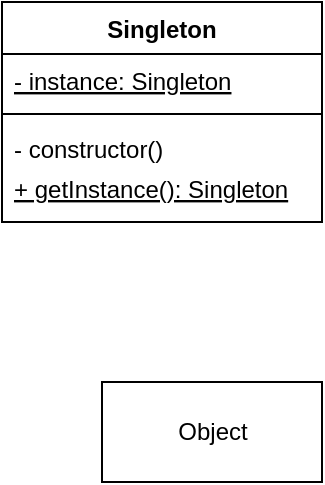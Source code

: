 <mxfile>
    <diagram id="0_36AyiPpL1qv0VAX9Es" name="Singleton">
        <mxGraphModel dx="697" dy="357" grid="1" gridSize="10" guides="1" tooltips="1" connect="1" arrows="1" fold="1" page="1" pageScale="1" pageWidth="827" pageHeight="1169" math="0" shadow="0">
            <root>
                <mxCell id="0"/>
                <mxCell id="1" parent="0"/>
                <mxCell id="11" value="Singleton" style="swimlane;fontStyle=1;align=center;verticalAlign=top;childLayout=stackLayout;horizontal=1;startSize=26;horizontalStack=0;resizeParent=1;resizeParentMax=0;resizeLast=0;collapsible=1;marginBottom=0;" parent="1" vertex="1">
                    <mxGeometry x="90" y="110" width="160" height="110" as="geometry"/>
                </mxCell>
                <mxCell id="12" value="- instance: Singleton" style="text;strokeColor=none;fillColor=none;align=left;verticalAlign=top;spacingLeft=4;spacingRight=4;overflow=hidden;rotatable=0;points=[[0,0.5],[1,0.5]];portConstraint=eastwest;fontStyle=4" parent="11" vertex="1">
                    <mxGeometry y="26" width="160" height="26" as="geometry"/>
                </mxCell>
                <mxCell id="13" value="" style="line;strokeWidth=1;fillColor=none;align=left;verticalAlign=middle;spacingTop=-1;spacingLeft=3;spacingRight=3;rotatable=0;labelPosition=right;points=[];portConstraint=eastwest;" parent="11" vertex="1">
                    <mxGeometry y="52" width="160" height="8" as="geometry"/>
                </mxCell>
                <mxCell id="15" value="- constructor()" style="text;strokeColor=none;fillColor=none;align=left;verticalAlign=top;spacingLeft=4;spacingRight=4;overflow=hidden;rotatable=0;points=[[0,0.5],[1,0.5]];portConstraint=eastwest;fontStyle=0" parent="11" vertex="1">
                    <mxGeometry y="60" width="160" height="20" as="geometry"/>
                </mxCell>
                <mxCell id="14" value="+ getInstance(): Singleton" style="text;strokeColor=none;fillColor=none;align=left;verticalAlign=top;spacingLeft=4;spacingRight=4;overflow=hidden;rotatable=0;points=[[0,0.5],[1,0.5]];portConstraint=eastwest;fontStyle=4;horizontal=1;" parent="11" vertex="1">
                    <mxGeometry y="80" width="160" height="30" as="geometry"/>
                </mxCell>
                <mxCell id="zbK2dsjU6Ic2HSl0Ty1O-15" value="Object" style="html=1;" parent="1" vertex="1">
                    <mxGeometry x="140" y="300" width="110" height="50" as="geometry"/>
                </mxCell>
            </root>
        </mxGraphModel>
    </diagram>
    <diagram id="66cb3W56JvpG_HN4hzBL" name="Prototype">
        <mxGraphModel dx="619" dy="380" grid="0" gridSize="10" guides="1" tooltips="1" connect="1" arrows="1" fold="1" page="1" pageScale="1" pageWidth="827" pageHeight="1169" math="0" shadow="0">
            <root>
                <mxCell id="6yKtJIGFvQrPZvY3EZ4h-0"/>
                <mxCell id="6yKtJIGFvQrPZvY3EZ4h-1" parent="6yKtJIGFvQrPZvY3EZ4h-0"/>
                <mxCell id="0oBmJN-DgtzwoFzoIPtv-0" value="Prototype&#10;" style="swimlane;fontStyle=1;align=center;verticalAlign=top;childLayout=stackLayout;horizontal=1;startSize=26;horizontalStack=0;resizeParent=1;resizeParentMax=0;resizeLast=0;collapsible=1;marginBottom=0;rounded=1;" parent="6yKtJIGFvQrPZvY3EZ4h-1" vertex="1">
                    <mxGeometry x="160" y="40" width="160" height="103" as="geometry"/>
                </mxCell>
                <mxCell id="0oBmJN-DgtzwoFzoIPtv-1" value="+ ..." style="text;strokeColor=none;fillColor=none;align=left;verticalAlign=top;spacingLeft=4;spacingRight=4;overflow=hidden;rotatable=0;points=[[0,0.5],[1,0.5]];portConstraint=eastwest;rounded=1;" parent="0oBmJN-DgtzwoFzoIPtv-0" vertex="1">
                    <mxGeometry y="26" width="160" height="26" as="geometry"/>
                </mxCell>
                <mxCell id="0oBmJN-DgtzwoFzoIPtv-2" value="" style="line;strokeWidth=1;fillColor=none;align=left;verticalAlign=middle;spacingTop=-1;spacingLeft=3;spacingRight=3;rotatable=0;labelPosition=right;points=[];portConstraint=eastwest;rounded=1;" parent="0oBmJN-DgtzwoFzoIPtv-0" vertex="1">
                    <mxGeometry y="52" width="160" height="8" as="geometry"/>
                </mxCell>
                <mxCell id="0oBmJN-DgtzwoFzoIPtv-3" value="+ constructor(...)&#10;+ getClone():Prototype" style="text;strokeColor=none;fillColor=none;align=left;verticalAlign=top;spacingLeft=4;spacingRight=4;overflow=hidden;rotatable=0;points=[[0,0.5],[1,0.5]];portConstraint=eastwest;rounded=1;" parent="0oBmJN-DgtzwoFzoIPtv-0" vertex="1">
                    <mxGeometry y="60" width="160" height="43" as="geometry"/>
                </mxCell>
                <mxCell id="0oBmJN-DgtzwoFzoIPtv-4" value="" style="endArrow=open;endFill=1;endSize=12;html=1;exitX=0.499;exitY=1.061;exitDx=0;exitDy=0;exitPerimeter=0;" parent="6yKtJIGFvQrPZvY3EZ4h-1" source="0oBmJN-DgtzwoFzoIPtv-3" edge="1">
                    <mxGeometry width="160" relative="1" as="geometry">
                        <mxPoint x="240" y="144" as="sourcePoint"/>
                        <mxPoint x="239.5" y="196" as="targetPoint"/>
                    </mxGeometry>
                </mxCell>
                <mxCell id="0oBmJN-DgtzwoFzoIPtv-5" value="prototype1" style="html=1;rounded=1;" parent="6yKtJIGFvQrPZvY3EZ4h-1" vertex="1">
                    <mxGeometry x="185" y="197" width="110" height="50" as="geometry"/>
                </mxCell>
                <mxCell id="0oBmJN-DgtzwoFzoIPtv-9" value="clone" style="html=1;rounded=1;" parent="6yKtJIGFvQrPZvY3EZ4h-1" vertex="1">
                    <mxGeometry x="181" y="299" width="110" height="50" as="geometry"/>
                </mxCell>
                <mxCell id="unWKqBvvgrbuQsEOBLpE-0" value="" style="endArrow=open;endFill=1;endSize=12;html=1;exitX=0.499;exitY=1.061;exitDx=0;exitDy=0;exitPerimeter=0;" edge="1" parent="6yKtJIGFvQrPZvY3EZ4h-1">
                    <mxGeometry width="160" relative="1" as="geometry">
                        <mxPoint x="236.34" y="247.003" as="sourcePoint"/>
                        <mxPoint x="236.0" y="297.38" as="targetPoint"/>
                    </mxGeometry>
                </mxCell>
            </root>
        </mxGraphModel>
    </diagram>
    <diagram id="60HgzlhuvY6vDQpjHbS_" name="Builder">
        <mxGraphModel dx="898" dy="551" grid="1" gridSize="10" guides="1" tooltips="1" connect="1" arrows="1" fold="1" page="1" pageScale="1" pageWidth="827" pageHeight="1169" math="0" shadow="0">
            <root>
                <mxCell id="9k8CHPFHaFTE7FAt72N5-0"/>
                <mxCell id="9k8CHPFHaFTE7FAt72N5-1" parent="9k8CHPFHaFTE7FAt72N5-0"/>
                <mxCell id="ReBu9o5RKsYhsSD_64CJ-0" value="House" style="swimlane;fontStyle=1;align=center;verticalAlign=top;childLayout=stackLayout;horizontal=1;startSize=26;horizontalStack=0;resizeParent=1;resizeParentMax=0;resizeLast=0;collapsible=1;marginBottom=0;" parent="9k8CHPFHaFTE7FAt72N5-1" vertex="1">
                    <mxGeometry x="200" y="160" width="160" height="86" as="geometry"/>
                </mxCell>
                <mxCell id="ReBu9o5RKsYhsSD_64CJ-1" value="+ ..." style="text;strokeColor=none;fillColor=none;align=left;verticalAlign=top;spacingLeft=4;spacingRight=4;overflow=hidden;rotatable=0;points=[[0,0.5],[1,0.5]];portConstraint=eastwest;" parent="ReBu9o5RKsYhsSD_64CJ-0" vertex="1">
                    <mxGeometry y="26" width="160" height="26" as="geometry"/>
                </mxCell>
                <mxCell id="ReBu9o5RKsYhsSD_64CJ-2" value="" style="line;strokeWidth=1;fillColor=none;align=left;verticalAlign=middle;spacingTop=-1;spacingLeft=3;spacingRight=3;rotatable=0;labelPosition=right;points=[];portConstraint=eastwest;" parent="ReBu9o5RKsYhsSD_64CJ-0" vertex="1">
                    <mxGeometry y="52" width="160" height="8" as="geometry"/>
                </mxCell>
                <mxCell id="ReBu9o5RKsYhsSD_64CJ-3" value="+ constructor(...)" style="text;strokeColor=none;fillColor=none;align=left;verticalAlign=top;spacingLeft=4;spacingRight=4;overflow=hidden;rotatable=0;points=[[0,0.5],[1,0.5]];portConstraint=eastwest;" parent="ReBu9o5RKsYhsSD_64CJ-0" vertex="1">
                    <mxGeometry y="60" width="160" height="26" as="geometry"/>
                </mxCell>
                <mxCell id="ReBu9o5RKsYhsSD_64CJ-23" style="edgeStyle=none;html=1;entryX=0.5;entryY=0;entryDx=0;entryDy=0;" parent="9k8CHPFHaFTE7FAt72N5-1" source="ReBu9o5RKsYhsSD_64CJ-4" target="ReBu9o5RKsYhsSD_64CJ-9" edge="1">
                    <mxGeometry relative="1" as="geometry"/>
                </mxCell>
                <mxCell id="ReBu9o5RKsYhsSD_64CJ-24" style="edgeStyle=none;html=1;entryX=0.5;entryY=0;entryDx=0;entryDy=0;" parent="9k8CHPFHaFTE7FAt72N5-1" source="ReBu9o5RKsYhsSD_64CJ-4" target="ReBu9o5RKsYhsSD_64CJ-10" edge="1">
                    <mxGeometry relative="1" as="geometry"/>
                </mxCell>
                <mxCell id="ReBu9o5RKsYhsSD_64CJ-4" value="HouseBuilder" style="swimlane;fontStyle=1;align=center;verticalAlign=top;childLayout=stackLayout;horizontal=1;startSize=26;horizontalStack=0;resizeParent=1;resizeParentMax=0;resizeLast=0;collapsible=1;marginBottom=0;" parent="9k8CHPFHaFTE7FAt72N5-1" vertex="1">
                    <mxGeometry x="200" y="320" width="160" height="150" as="geometry"/>
                </mxCell>
                <mxCell id="ReBu9o5RKsYhsSD_64CJ-5" value="+ house: House" style="text;strokeColor=none;fillColor=none;align=left;verticalAlign=top;spacingLeft=4;spacingRight=4;overflow=hidden;rotatable=0;points=[[0,0.5],[1,0.5]];portConstraint=eastwest;" parent="ReBu9o5RKsYhsSD_64CJ-4" vertex="1">
                    <mxGeometry y="26" width="160" height="26" as="geometry"/>
                </mxCell>
                <mxCell id="ReBu9o5RKsYhsSD_64CJ-6" value="" style="line;strokeWidth=1;fillColor=none;align=left;verticalAlign=middle;spacingTop=-1;spacingLeft=3;spacingRight=3;rotatable=0;labelPosition=right;points=[];portConstraint=eastwest;" parent="ReBu9o5RKsYhsSD_64CJ-4" vertex="1">
                    <mxGeometry y="52" width="160" height="8" as="geometry"/>
                </mxCell>
                <mxCell id="ReBu9o5RKsYhsSD_64CJ-7" value="+ setDoors(number):this&#10;+ setWindows(number):this&#10;+ setRooms(string[]):this&#10;+ setGarage():this&#10;+ build():this.house" style="text;strokeColor=none;fillColor=none;align=left;verticalAlign=top;spacingLeft=4;spacingRight=4;overflow=hidden;rotatable=0;points=[[0,0.5],[1,0.5]];portConstraint=eastwest;" parent="ReBu9o5RKsYhsSD_64CJ-4" vertex="1">
                    <mxGeometry y="60" width="160" height="90" as="geometry"/>
                </mxCell>
                <mxCell id="ReBu9o5RKsYhsSD_64CJ-9" value="house2" style="html=1;" parent="9k8CHPFHaFTE7FAt72N5-1" vertex="1">
                    <mxGeometry x="130" y="520" width="110" height="50" as="geometry"/>
                </mxCell>
                <mxCell id="ReBu9o5RKsYhsSD_64CJ-10" value="house3" style="html=1;" parent="9k8CHPFHaFTE7FAt72N5-1" vertex="1">
                    <mxGeometry x="304" y="520" width="110" height="50" as="geometry"/>
                </mxCell>
                <mxCell id="ReBu9o5RKsYhsSD_64CJ-11" value="house1" style="html=1;" parent="9k8CHPFHaFTE7FAt72N5-1" vertex="1">
                    <mxGeometry x="430" y="174" width="110" height="50" as="geometry"/>
                </mxCell>
                <mxCell id="ReBu9o5RKsYhsSD_64CJ-12" style="edgeStyle=none;html=1;exitX=1;exitY=0.5;exitDx=0;exitDy=0;entryX=0;entryY=0.5;entryDx=0;entryDy=0;" parent="9k8CHPFHaFTE7FAt72N5-1" source="ReBu9o5RKsYhsSD_64CJ-1" target="ReBu9o5RKsYhsSD_64CJ-11" edge="1">
                    <mxGeometry relative="1" as="geometry"/>
                </mxCell>
                <mxCell id="ReBu9o5RKsYhsSD_64CJ-20" value="" style="endArrow=diamondThin;endFill=1;endSize=24;html=1;entryX=0.497;entryY=1.064;entryDx=0;entryDy=0;entryPerimeter=0;exitX=0.5;exitY=0;exitDx=0;exitDy=0;" parent="9k8CHPFHaFTE7FAt72N5-1" source="ReBu9o5RKsYhsSD_64CJ-4" target="ReBu9o5RKsYhsSD_64CJ-3" edge="1">
                    <mxGeometry width="160" relative="1" as="geometry">
                        <mxPoint x="40" y="420" as="sourcePoint"/>
                        <mxPoint x="200" y="420" as="targetPoint"/>
                    </mxGeometry>
                </mxCell>
            </root>
        </mxGraphModel>
    </diagram>
    <diagram id="JlwttirVI8NgvXsS92hw" name="Factory">
        <mxGraphModel dx="697" dy="551" grid="1" gridSize="10" guides="1" tooltips="1" connect="1" arrows="1" fold="1" page="1" pageScale="1" pageWidth="827" pageHeight="1169" math="0" shadow="0">
            <root>
                <mxCell id="dxG8stY99Rh0fZeCO41W-0"/>
                <mxCell id="dxG8stY99Rh0fZeCO41W-1" parent="dxG8stY99Rh0fZeCO41W-0"/>
                <mxCell id="cZgoPWFQi2ox0ArFL1Ln-0" value="«interface»&lt;br&gt;Dishes" style="html=1;" parent="dxG8stY99Rh0fZeCO41W-1" vertex="1">
                    <mxGeometry x="610" y="200" width="110" height="50" as="geometry"/>
                </mxCell>
                <mxCell id="cZgoPWFQi2ox0ArFL1Ln-1" value="food1" style="html=1;" parent="dxG8stY99Rh0fZeCO41W-1" vertex="1">
                    <mxGeometry x="540" y="330" width="110" height="50" as="geometry"/>
                </mxCell>
                <mxCell id="cZgoPWFQi2ox0ArFL1Ln-4" value="food2" style="html=1;" parent="dxG8stY99Rh0fZeCO41W-1" vertex="1">
                    <mxGeometry x="680" y="330" width="110" height="50" as="geometry"/>
                </mxCell>
                <mxCell id="cZgoPWFQi2ox0ArFL1Ln-7" value="" style="endArrow=block;dashed=1;endFill=0;endSize=12;html=1;exitX=0.5;exitY=0;exitDx=0;exitDy=0;entryX=0.25;entryY=1;entryDx=0;entryDy=0;" parent="dxG8stY99Rh0fZeCO41W-1" source="cZgoPWFQi2ox0ArFL1Ln-1" target="cZgoPWFQi2ox0ArFL1Ln-0" edge="1">
                    <mxGeometry width="160" relative="1" as="geometry">
                        <mxPoint x="470" y="290" as="sourcePoint"/>
                        <mxPoint x="630" y="290" as="targetPoint"/>
                    </mxGeometry>
                </mxCell>
                <mxCell id="cZgoPWFQi2ox0ArFL1Ln-9" value="" style="endArrow=block;dashed=1;endFill=0;endSize=12;html=1;exitX=0.5;exitY=0;exitDx=0;exitDy=0;entryX=0.75;entryY=1;entryDx=0;entryDy=0;" parent="dxG8stY99Rh0fZeCO41W-1" source="cZgoPWFQi2ox0ArFL1Ln-4" target="cZgoPWFQi2ox0ArFL1Ln-0" edge="1">
                    <mxGeometry width="160" relative="1" as="geometry">
                        <mxPoint x="770" y="320" as="sourcePoint"/>
                        <mxPoint x="815" y="250" as="targetPoint"/>
                    </mxGeometry>
                </mxCell>
                <mxCell id="cZgoPWFQi2ox0ArFL1Ln-12" value="Chef" style="swimlane;fontStyle=3;align=center;verticalAlign=top;childLayout=stackLayout;horizontal=1;startSize=26;horizontalStack=0;resizeParent=1;resizeParentMax=0;resizeLast=0;collapsible=1;marginBottom=0;" parent="dxG8stY99Rh0fZeCO41W-1" vertex="1">
                    <mxGeometry x="130" y="195" width="160" height="60" as="geometry"/>
                </mxCell>
                <mxCell id="cZgoPWFQi2ox0ArFL1Ln-14" value="" style="line;strokeWidth=1;fillColor=none;align=left;verticalAlign=middle;spacingTop=-1;spacingLeft=3;spacingRight=3;rotatable=0;labelPosition=right;points=[];portConstraint=eastwest;" parent="cZgoPWFQi2ox0ArFL1Ln-12" vertex="1">
                    <mxGeometry y="26" width="160" height="8" as="geometry"/>
                </mxCell>
                <mxCell id="cZgoPWFQi2ox0ArFL1Ln-15" value="+ cookFood(name): Dishes" style="text;strokeColor=none;fillColor=none;align=left;verticalAlign=top;spacingLeft=4;spacingRight=4;overflow=hidden;rotatable=0;points=[[0,0.5],[1,0.5]];portConstraint=eastwest;fontStyle=2" parent="cZgoPWFQi2ox0ArFL1Ln-12" vertex="1">
                    <mxGeometry y="34" width="160" height="26" as="geometry"/>
                </mxCell>
                <mxCell id="cZgoPWFQi2ox0ArFL1Ln-16" value="" style="endArrow=open;endFill=1;endSize=12;html=1;exitX=1;exitY=0.5;exitDx=0;exitDy=0;entryX=0;entryY=0.5;entryDx=0;entryDy=0;" parent="dxG8stY99Rh0fZeCO41W-1" source="cZgoPWFQi2ox0ArFL1Ln-12" target="cZgoPWFQi2ox0ArFL1Ln-0" edge="1">
                    <mxGeometry width="160" relative="1" as="geometry">
                        <mxPoint x="290" y="224.38" as="sourcePoint"/>
                        <mxPoint x="450" y="224.38" as="targetPoint"/>
                    </mxGeometry>
                </mxCell>
                <mxCell id="cZgoPWFQi2ox0ArFL1Ln-17" value="ItalianChef" style="swimlane;fontStyle=1;align=center;verticalAlign=top;childLayout=stackLayout;horizontal=1;startSize=26;horizontalStack=0;resizeParent=1;resizeParentMax=0;resizeLast=0;collapsible=1;marginBottom=0;" parent="dxG8stY99Rh0fZeCO41W-1" vertex="1">
                    <mxGeometry x="10" y="310" width="160" height="60" as="geometry"/>
                </mxCell>
                <mxCell id="cZgoPWFQi2ox0ArFL1Ln-19" value="" style="line;strokeWidth=1;fillColor=none;align=left;verticalAlign=middle;spacingTop=-1;spacingLeft=3;spacingRight=3;rotatable=0;labelPosition=right;points=[];portConstraint=eastwest;" parent="cZgoPWFQi2ox0ArFL1Ln-17" vertex="1">
                    <mxGeometry y="26" width="160" height="8" as="geometry"/>
                </mxCell>
                <mxCell id="cZgoPWFQi2ox0ArFL1Ln-20" value="+ cookFood(name): Dishes" style="text;strokeColor=none;fillColor=none;align=left;verticalAlign=top;spacingLeft=4;spacingRight=4;overflow=hidden;rotatable=0;points=[[0,0.5],[1,0.5]];portConstraint=eastwest;fontStyle=0" parent="cZgoPWFQi2ox0ArFL1Ln-17" vertex="1">
                    <mxGeometry y="34" width="160" height="26" as="geometry"/>
                </mxCell>
                <mxCell id="cZgoPWFQi2ox0ArFL1Ln-21" value="UkrainianChef" style="swimlane;fontStyle=1;align=center;verticalAlign=top;childLayout=stackLayout;horizontal=1;startSize=26;horizontalStack=0;resizeParent=1;resizeParentMax=0;resizeLast=0;collapsible=1;marginBottom=0;" parent="dxG8stY99Rh0fZeCO41W-1" vertex="1">
                    <mxGeometry x="254" y="310" width="160" height="60" as="geometry"/>
                </mxCell>
                <mxCell id="cZgoPWFQi2ox0ArFL1Ln-22" value="" style="line;strokeWidth=1;fillColor=none;align=left;verticalAlign=middle;spacingTop=-1;spacingLeft=3;spacingRight=3;rotatable=0;labelPosition=right;points=[];portConstraint=eastwest;" parent="cZgoPWFQi2ox0ArFL1Ln-21" vertex="1">
                    <mxGeometry y="26" width="160" height="8" as="geometry"/>
                </mxCell>
                <mxCell id="cZgoPWFQi2ox0ArFL1Ln-23" value="+ cookFood(name): Dishes" style="text;strokeColor=none;fillColor=none;align=left;verticalAlign=top;spacingLeft=4;spacingRight=4;overflow=hidden;rotatable=0;points=[[0,0.5],[1,0.5]];portConstraint=eastwest;fontStyle=0" parent="cZgoPWFQi2ox0ArFL1Ln-21" vertex="1">
                    <mxGeometry y="34" width="160" height="26" as="geometry"/>
                </mxCell>
                <mxCell id="cZgoPWFQi2ox0ArFL1Ln-24" value="Extends" style="endArrow=block;endSize=16;endFill=0;html=1;exitX=0.5;exitY=0;exitDx=0;exitDy=0;entryX=0.215;entryY=1.135;entryDx=0;entryDy=0;entryPerimeter=0;" parent="dxG8stY99Rh0fZeCO41W-1" source="cZgoPWFQi2ox0ArFL1Ln-17" target="cZgoPWFQi2ox0ArFL1Ln-15" edge="1">
                    <mxGeometry width="160" relative="1" as="geometry">
                        <mxPoint x="220" y="430" as="sourcePoint"/>
                        <mxPoint x="380" y="430" as="targetPoint"/>
                    </mxGeometry>
                </mxCell>
                <mxCell id="cZgoPWFQi2ox0ArFL1Ln-25" value="Extends" style="endArrow=block;endSize=16;endFill=0;html=1;exitX=0.5;exitY=0;exitDx=0;exitDy=0;entryX=0.691;entryY=1.087;entryDx=0;entryDy=0;entryPerimeter=0;" parent="dxG8stY99Rh0fZeCO41W-1" source="cZgoPWFQi2ox0ArFL1Ln-21" target="cZgoPWFQi2ox0ArFL1Ln-15" edge="1">
                    <mxGeometry width="160" relative="1" as="geometry">
                        <mxPoint x="100" y="320" as="sourcePoint"/>
                        <mxPoint x="174.4" y="268.51" as="targetPoint"/>
                    </mxGeometry>
                </mxCell>
                <mxCell id="cZgoPWFQi2ox0ArFL1Ln-26" value="Restaurant" style="swimlane;fontStyle=1;align=center;verticalAlign=top;childLayout=stackLayout;horizontal=1;startSize=26;horizontalStack=0;resizeParent=1;resizeParentMax=0;resizeLast=0;collapsible=1;marginBottom=0;" parent="dxG8stY99Rh0fZeCO41W-1" vertex="1">
                    <mxGeometry x="130" y="440" width="160" height="86" as="geometry"/>
                </mxCell>
                <mxCell id="cZgoPWFQi2ox0ArFL1Ln-27" value="+ chef: Chef" style="text;strokeColor=none;fillColor=none;align=left;verticalAlign=top;spacingLeft=4;spacingRight=4;overflow=hidden;rotatable=0;points=[[0,0.5],[1,0.5]];portConstraint=eastwest;" parent="cZgoPWFQi2ox0ArFL1Ln-26" vertex="1">
                    <mxGeometry y="26" width="160" height="26" as="geometry"/>
                </mxCell>
                <mxCell id="cZgoPWFQi2ox0ArFL1Ln-28" value="" style="line;strokeWidth=1;fillColor=none;align=left;verticalAlign=middle;spacingTop=-1;spacingLeft=3;spacingRight=3;rotatable=0;labelPosition=right;points=[];portConstraint=eastwest;" parent="cZgoPWFQi2ox0ArFL1Ln-26" vertex="1">
                    <mxGeometry y="52" width="160" height="8" as="geometry"/>
                </mxCell>
                <mxCell id="cZgoPWFQi2ox0ArFL1Ln-29" value="+ cook(name:string):Dishes" style="text;strokeColor=none;fillColor=none;align=left;verticalAlign=top;spacingLeft=4;spacingRight=4;overflow=hidden;rotatable=0;points=[[0,0.5],[1,0.5]];portConstraint=eastwest;" parent="cZgoPWFQi2ox0ArFL1Ln-26" vertex="1">
                    <mxGeometry y="60" width="160" height="26" as="geometry"/>
                </mxCell>
                <mxCell id="cZgoPWFQi2ox0ArFL1Ln-33" value="" style="endArrow=diamondThin;endFill=1;endSize=24;html=1;entryX=0.496;entryY=1.135;entryDx=0;entryDy=0;entryPerimeter=0;exitX=0.5;exitY=0;exitDx=0;exitDy=0;" parent="dxG8stY99Rh0fZeCO41W-1" source="cZgoPWFQi2ox0ArFL1Ln-26" target="cZgoPWFQi2ox0ArFL1Ln-15" edge="1">
                    <mxGeometry width="160" relative="1" as="geometry">
                        <mxPoint x="150" y="410" as="sourcePoint"/>
                        <mxPoint x="310" y="410" as="targetPoint"/>
                    </mxGeometry>
                </mxCell>
            </root>
        </mxGraphModel>
    </diagram>
    <diagram id="Pk7SJ4AkBWlaZ9119YSA" name="AbstractFactory">
        <mxGraphModel dx="820" dy="648" grid="1" gridSize="10" guides="1" tooltips="1" connect="1" arrows="1" fold="1" page="1" pageScale="1" pageWidth="827" pageHeight="1169" math="0" shadow="0">
            <root>
                <mxCell id="fywjdWnwjCHSPHrpowsa-0"/>
                <mxCell id="fywjdWnwjCHSPHrpowsa-1" parent="fywjdWnwjCHSPHrpowsa-0"/>
                <mxCell id="VXfODB17lDVPRljtx-K2-0" value="Child" style="swimlane;fontStyle=3;align=center;verticalAlign=top;childLayout=stackLayout;horizontal=1;startSize=26;horizontalStack=0;resizeParent=1;resizeParentMax=0;resizeLast=0;collapsible=1;marginBottom=0;rounded=1;" vertex="1" parent="fywjdWnwjCHSPHrpowsa-1">
                    <mxGeometry x="40" y="680" width="160" height="98" as="geometry"/>
                </mxCell>
                <mxCell id="VXfODB17lDVPRljtx-K2-1" value="+ name&#10;+ age" style="text;align=left;verticalAlign=top;spacingLeft=4;spacingRight=4;overflow=hidden;rotatable=0;points=[[0,0.5],[1,0.5]];portConstraint=eastwest;rounded=1;" vertex="1" parent="VXfODB17lDVPRljtx-K2-0">
                    <mxGeometry y="26" width="160" height="64" as="geometry"/>
                </mxCell>
                <mxCell id="VXfODB17lDVPRljtx-K2-2" value="" style="line;strokeWidth=1;align=left;verticalAlign=middle;spacingTop=-1;spacingLeft=3;spacingRight=3;rotatable=0;labelPosition=right;points=[];portConstraint=eastwest;rounded=1;" vertex="1" parent="VXfODB17lDVPRljtx-K2-0">
                    <mxGeometry y="90" width="160" height="8" as="geometry"/>
                </mxCell>
                <mxCell id="VXfODB17lDVPRljtx-K2-3" value="Teacher" style="swimlane;fontStyle=3;align=center;verticalAlign=top;childLayout=stackLayout;horizontal=1;startSize=26;horizontalStack=0;resizeParent=1;resizeParentMax=0;resizeLast=0;collapsible=1;marginBottom=0;rounded=1;" vertex="1" parent="fywjdWnwjCHSPHrpowsa-1">
                    <mxGeometry x="260" y="680" width="160" height="98" as="geometry"/>
                </mxCell>
                <mxCell id="VXfODB17lDVPRljtx-K2-4" value="- id&#10;+ name&#10;+ experience" style="text;align=left;verticalAlign=top;spacingLeft=4;spacingRight=4;overflow=hidden;rotatable=0;points=[[0,0.5],[1,0.5]];portConstraint=eastwest;rounded=1;" vertex="1" parent="VXfODB17lDVPRljtx-K2-3">
                    <mxGeometry y="26" width="160" height="64" as="geometry"/>
                </mxCell>
                <mxCell id="VXfODB17lDVPRljtx-K2-5" value="" style="line;strokeWidth=1;align=left;verticalAlign=middle;spacingTop=-1;spacingLeft=3;spacingRight=3;rotatable=0;labelPosition=right;points=[];portConstraint=eastwest;rounded=1;" vertex="1" parent="VXfODB17lDVPRljtx-K2-3">
                    <mxGeometry y="90" width="160" height="8" as="geometry"/>
                </mxCell>
                <mxCell id="VXfODB17lDVPRljtx-K2-6" value="School" style="swimlane;fontStyle=3;align=center;verticalAlign=top;childLayout=stackLayout;horizontal=1;startSize=26;horizontalStack=0;resizeParent=1;resizeParentMax=0;resizeLast=0;collapsible=1;marginBottom=0;rounded=1;" vertex="1" parent="fywjdWnwjCHSPHrpowsa-1">
                    <mxGeometry x="480" y="680" width="160" height="90" as="geometry"/>
                </mxCell>
                <mxCell id="VXfODB17lDVPRljtx-K2-7" value="" style="line;strokeWidth=1;align=left;verticalAlign=middle;spacingTop=-1;spacingLeft=3;spacingRight=3;rotatable=0;labelPosition=right;points=[];portConstraint=eastwest;rounded=1;" vertex="1" parent="VXfODB17lDVPRljtx-K2-6">
                    <mxGeometry y="26" width="160" height="8" as="geometry"/>
                </mxCell>
                <mxCell id="VXfODB17lDVPRljtx-K2-8" value="+ createTeacher():Teacher&#10;+ createChild():Child" style="text;align=left;verticalAlign=top;spacingLeft=4;spacingRight=4;overflow=hidden;rotatable=0;points=[[0,0.5],[1,0.5]];portConstraint=eastwest;fontStyle=2;rounded=1;" vertex="1" parent="VXfODB17lDVPRljtx-K2-6">
                    <mxGeometry y="34" width="160" height="56" as="geometry"/>
                </mxCell>
                <mxCell id="VXfODB17lDVPRljtx-K2-9" value="Child1" style="swimlane;fontStyle=1;align=center;verticalAlign=top;childLayout=stackLayout;horizontal=1;startSize=26;horizontalStack=0;resizeParent=1;resizeParentMax=0;resizeLast=0;collapsible=1;marginBottom=0;rounded=1;" vertex="1" parent="fywjdWnwjCHSPHrpowsa-1">
                    <mxGeometry x="40" y="550" width="160" height="78" as="geometry"/>
                </mxCell>
                <mxCell id="VXfODB17lDVPRljtx-K2-10" value="+ name&#10;+ age" style="text;align=left;verticalAlign=top;spacingLeft=4;spacingRight=4;overflow=hidden;rotatable=0;points=[[0,0.5],[1,0.5]];portConstraint=eastwest;rounded=1;" vertex="1" parent="VXfODB17lDVPRljtx-K2-9">
                    <mxGeometry y="26" width="160" height="44" as="geometry"/>
                </mxCell>
                <mxCell id="VXfODB17lDVPRljtx-K2-11" value="" style="line;strokeWidth=1;align=left;verticalAlign=middle;spacingTop=-1;spacingLeft=3;spacingRight=3;rotatable=0;labelPosition=right;points=[];portConstraint=eastwest;rounded=1;" vertex="1" parent="VXfODB17lDVPRljtx-K2-9">
                    <mxGeometry y="70" width="160" height="8" as="geometry"/>
                </mxCell>
                <mxCell id="VXfODB17lDVPRljtx-K2-12" value="School1" style="swimlane;fontStyle=1;align=center;verticalAlign=top;childLayout=stackLayout;horizontal=1;startSize=26;horizontalStack=0;resizeParent=1;resizeParentMax=0;resizeLast=0;collapsible=1;marginBottom=0;rounded=1;" vertex="1" parent="fywjdWnwjCHSPHrpowsa-1">
                    <mxGeometry x="480" y="550" width="160" height="78" as="geometry"/>
                </mxCell>
                <mxCell id="VXfODB17lDVPRljtx-K2-13" value="+ createTeacher():Teacher&#10;+ createChild():Child" style="text;align=left;verticalAlign=top;spacingLeft=4;spacingRight=4;overflow=hidden;rotatable=0;points=[[0,0.5],[1,0.5]];portConstraint=eastwest;rounded=1;" vertex="1" parent="VXfODB17lDVPRljtx-K2-12">
                    <mxGeometry y="26" width="160" height="44" as="geometry"/>
                </mxCell>
                <mxCell id="VXfODB17lDVPRljtx-K2-14" value="" style="line;strokeWidth=1;align=left;verticalAlign=middle;spacingTop=-1;spacingLeft=3;spacingRight=3;rotatable=0;labelPosition=right;points=[];portConstraint=eastwest;rounded=1;" vertex="1" parent="VXfODB17lDVPRljtx-K2-12">
                    <mxGeometry y="70" width="160" height="8" as="geometry"/>
                </mxCell>
                <mxCell id="VXfODB17lDVPRljtx-K2-15" value="Teacher1" style="swimlane;fontStyle=1;align=center;verticalAlign=top;childLayout=stackLayout;horizontal=1;startSize=26;horizontalStack=0;resizeParent=1;resizeParentMax=0;resizeLast=0;collapsible=1;marginBottom=0;rounded=1;" vertex="1" parent="fywjdWnwjCHSPHrpowsa-1">
                    <mxGeometry x="260" y="550" width="160" height="78" as="geometry"/>
                </mxCell>
                <mxCell id="VXfODB17lDVPRljtx-K2-16" value="+ name&#10;+ experience" style="text;align=left;verticalAlign=top;spacingLeft=4;spacingRight=4;overflow=hidden;rotatable=0;points=[[0,0.5],[1,0.5]];portConstraint=eastwest;rounded=1;" vertex="1" parent="VXfODB17lDVPRljtx-K2-15">
                    <mxGeometry y="26" width="160" height="44" as="geometry"/>
                </mxCell>
                <mxCell id="VXfODB17lDVPRljtx-K2-17" value="" style="line;strokeWidth=1;align=left;verticalAlign=middle;spacingTop=-1;spacingLeft=3;spacingRight=3;rotatable=0;labelPosition=right;points=[];portConstraint=eastwest;rounded=1;" vertex="1" parent="VXfODB17lDVPRljtx-K2-15">
                    <mxGeometry y="70" width="160" height="8" as="geometry"/>
                </mxCell>
                <mxCell id="VXfODB17lDVPRljtx-K2-18" value="School2" style="swimlane;fontStyle=1;align=center;verticalAlign=top;childLayout=stackLayout;horizontal=1;startSize=26;horizontalStack=0;resizeParent=1;resizeParentMax=0;resizeLast=0;collapsible=1;marginBottom=0;rounded=1;" vertex="1" parent="fywjdWnwjCHSPHrpowsa-1">
                    <mxGeometry x="480" y="820" width="160" height="78" as="geometry"/>
                </mxCell>
                <mxCell id="VXfODB17lDVPRljtx-K2-19" value="+ createTeacher():Teacher&#10;+ createChild():Child" style="text;align=left;verticalAlign=top;spacingLeft=4;spacingRight=4;overflow=hidden;rotatable=0;points=[[0,0.5],[1,0.5]];portConstraint=eastwest;fontStyle=0;rounded=1;" vertex="1" parent="VXfODB17lDVPRljtx-K2-18">
                    <mxGeometry y="26" width="160" height="44" as="geometry"/>
                </mxCell>
                <mxCell id="VXfODB17lDVPRljtx-K2-20" value="" style="line;strokeWidth=1;align=left;verticalAlign=middle;spacingTop=-1;spacingLeft=3;spacingRight=3;rotatable=0;labelPosition=right;points=[];portConstraint=eastwest;rounded=1;" vertex="1" parent="VXfODB17lDVPRljtx-K2-18">
                    <mxGeometry y="70" width="160" height="8" as="geometry"/>
                </mxCell>
                <mxCell id="VXfODB17lDVPRljtx-K2-21" value="Teacher2" style="swimlane;fontStyle=1;align=center;verticalAlign=top;childLayout=stackLayout;horizontal=1;startSize=26;horizontalStack=0;resizeParent=1;resizeParentMax=0;resizeLast=0;collapsible=1;marginBottom=0;rounded=1;" vertex="1" parent="fywjdWnwjCHSPHrpowsa-1">
                    <mxGeometry x="260" y="820" width="160" height="78" as="geometry"/>
                </mxCell>
                <mxCell id="VXfODB17lDVPRljtx-K2-22" value="+ name&#10;+ experience" style="text;align=left;verticalAlign=top;spacingLeft=4;spacingRight=4;overflow=hidden;rotatable=0;points=[[0,0.5],[1,0.5]];portConstraint=eastwest;rounded=1;" vertex="1" parent="VXfODB17lDVPRljtx-K2-21">
                    <mxGeometry y="26" width="160" height="44" as="geometry"/>
                </mxCell>
                <mxCell id="VXfODB17lDVPRljtx-K2-23" value="" style="line;strokeWidth=1;align=left;verticalAlign=middle;spacingTop=-1;spacingLeft=3;spacingRight=3;rotatable=0;labelPosition=right;points=[];portConstraint=eastwest;rounded=1;" vertex="1" parent="VXfODB17lDVPRljtx-K2-21">
                    <mxGeometry y="70" width="160" height="8" as="geometry"/>
                </mxCell>
                <mxCell id="VXfODB17lDVPRljtx-K2-24" value="Child2" style="swimlane;fontStyle=1;align=center;verticalAlign=top;childLayout=stackLayout;horizontal=1;startSize=26;horizontalStack=0;resizeParent=1;resizeParentMax=0;resizeLast=0;collapsible=1;marginBottom=0;rounded=1;" vertex="1" parent="fywjdWnwjCHSPHrpowsa-1">
                    <mxGeometry x="40" y="820" width="160" height="78" as="geometry"/>
                </mxCell>
                <mxCell id="VXfODB17lDVPRljtx-K2-25" value="+ name&#10;+ age" style="text;align=left;verticalAlign=top;spacingLeft=4;spacingRight=4;overflow=hidden;rotatable=0;points=[[0,0.5],[1,0.5]];portConstraint=eastwest;rounded=1;" vertex="1" parent="VXfODB17lDVPRljtx-K2-24">
                    <mxGeometry y="26" width="160" height="44" as="geometry"/>
                </mxCell>
                <mxCell id="VXfODB17lDVPRljtx-K2-26" value="" style="line;strokeWidth=1;align=left;verticalAlign=middle;spacingTop=-1;spacingLeft=3;spacingRight=3;rotatable=0;labelPosition=right;points=[];portConstraint=eastwest;rounded=1;" vertex="1" parent="VXfODB17lDVPRljtx-K2-24">
                    <mxGeometry y="70" width="160" height="8" as="geometry"/>
                </mxCell>
                <mxCell id="VXfODB17lDVPRljtx-K2-27" value="Extends" style="endArrow=block;endSize=16;endFill=0;html=1;rounded=1;entryX=0.5;entryY=0;entryDx=0;entryDy=0;exitX=0.5;exitY=1;exitDx=0;exitDy=0;" edge="1" parent="fywjdWnwjCHSPHrpowsa-1" source="VXfODB17lDVPRljtx-K2-9" target="VXfODB17lDVPRljtx-K2-0">
                    <mxGeometry width="160" relative="1" as="geometry">
                        <mxPoint x="100" y="628" as="sourcePoint"/>
                        <mxPoint x="100" y="670" as="targetPoint"/>
                    </mxGeometry>
                </mxCell>
                <mxCell id="VXfODB17lDVPRljtx-K2-28" value="Extends" style="endArrow=block;endSize=16;endFill=0;html=1;rounded=1;exitX=0.5;exitY=1;exitDx=0;exitDy=0;" edge="1" parent="fywjdWnwjCHSPHrpowsa-1">
                    <mxGeometry width="160" relative="1" as="geometry">
                        <mxPoint x="119.5" y="818" as="sourcePoint"/>
                        <mxPoint x="119.5" y="778" as="targetPoint"/>
                    </mxGeometry>
                </mxCell>
                <mxCell id="VXfODB17lDVPRljtx-K2-29" value="Extends" style="endArrow=block;endSize=16;endFill=0;html=1;rounded=1;entryX=0.5;entryY=0;entryDx=0;entryDy=0;exitX=0.5;exitY=1;exitDx=0;exitDy=0;" edge="1" parent="fywjdWnwjCHSPHrpowsa-1">
                    <mxGeometry width="160" relative="1" as="geometry">
                        <mxPoint x="559.5" y="628" as="sourcePoint"/>
                        <mxPoint x="559.5" y="680" as="targetPoint"/>
                    </mxGeometry>
                </mxCell>
                <mxCell id="VXfODB17lDVPRljtx-K2-30" value="Extends" style="endArrow=block;endSize=16;endFill=0;html=1;rounded=1;entryX=0.5;entryY=0;entryDx=0;entryDy=0;exitX=0.5;exitY=1;exitDx=0;exitDy=0;" edge="1" parent="fywjdWnwjCHSPHrpowsa-1">
                    <mxGeometry width="160" relative="1" as="geometry">
                        <mxPoint x="339.5" y="628" as="sourcePoint"/>
                        <mxPoint x="339.5" y="680" as="targetPoint"/>
                    </mxGeometry>
                </mxCell>
                <mxCell id="VXfODB17lDVPRljtx-K2-31" value="Extends" style="endArrow=block;endSize=16;endFill=0;html=1;rounded=1;exitX=0.5;exitY=0;exitDx=0;exitDy=0;" edge="1" parent="fywjdWnwjCHSPHrpowsa-1" source="VXfODB17lDVPRljtx-K2-18">
                    <mxGeometry width="160" relative="1" as="geometry">
                        <mxPoint x="559.5" y="810" as="sourcePoint"/>
                        <mxPoint x="559.5" y="770" as="targetPoint"/>
                    </mxGeometry>
                </mxCell>
                <mxCell id="VXfODB17lDVPRljtx-K2-32" value="Extends" style="endArrow=block;endSize=16;endFill=0;html=1;rounded=1;exitX=0.5;exitY=1;exitDx=0;exitDy=0;" edge="1" parent="fywjdWnwjCHSPHrpowsa-1">
                    <mxGeometry width="160" relative="1" as="geometry">
                        <mxPoint x="339.5" y="820" as="sourcePoint"/>
                        <mxPoint x="339.5" y="780" as="targetPoint"/>
                    </mxGeometry>
                </mxCell>
                <mxCell id="VXfODB17lDVPRljtx-K2-33" value="CitySchool&#10;" style="swimlane;fontStyle=1;align=center;verticalAlign=top;childLayout=stackLayout;horizontal=1;startSize=26;horizontalStack=0;resizeParent=1;resizeParentMax=0;resizeLast=0;collapsible=1;marginBottom=0;rounded=1;" vertex="1" parent="fywjdWnwjCHSPHrpowsa-1">
                    <mxGeometry x="800" y="641" width="160" height="158" as="geometry"/>
                </mxCell>
                <mxCell id="VXfODB17lDVPRljtx-K2-34" value="+ school:  School&#10;+ teachers: absTeacher[]&#10;+ children: absChildren[]" style="text;align=left;verticalAlign=top;spacingLeft=4;spacingRight=4;overflow=hidden;rotatable=0;points=[[0,0.5],[1,0.5]];portConstraint=eastwest;fontStyle=0;rounded=1;" vertex="1" parent="VXfODB17lDVPRljtx-K2-33">
                    <mxGeometry y="26" width="160" height="54" as="geometry"/>
                </mxCell>
                <mxCell id="VXfODB17lDVPRljtx-K2-35" value="" style="line;strokeWidth=1;align=left;verticalAlign=middle;spacingTop=-1;spacingLeft=3;spacingRight=3;rotatable=0;labelPosition=right;points=[];portConstraint=eastwest;rounded=1;" vertex="1" parent="VXfODB17lDVPRljtx-K2-33">
                    <mxGeometry y="80" width="160" height="8" as="geometry"/>
                </mxCell>
                <mxCell id="VXfODB17lDVPRljtx-K2-36" value="+ createSchool():void&#10;+ createTeacher(): void&#10;+ createChild: void" style="text;align=left;verticalAlign=top;spacingLeft=4;spacingRight=4;overflow=hidden;rotatable=0;points=[[0,0.5],[1,0.5]];portConstraint=eastwest;rounded=1;" vertex="1" parent="VXfODB17lDVPRljtx-K2-33">
                    <mxGeometry y="88" width="160" height="70" as="geometry"/>
                </mxCell>
                <mxCell id="VXfODB17lDVPRljtx-K2-37" value="Композиция" style="endArrow=diamondThin;endFill=1;endSize=24;html=1;rounded=1;exitX=0.34;exitY=0.504;exitDx=0;exitDy=0;exitPerimeter=0;" edge="1" parent="fywjdWnwjCHSPHrpowsa-1" source="VXfODB17lDVPRljtx-K2-38">
                    <mxGeometry width="160" relative="1" as="geometry">
                        <mxPoint x="640" y="719.5" as="sourcePoint"/>
                        <mxPoint x="800" y="719.5" as="targetPoint"/>
                    </mxGeometry>
                </mxCell>
                <mxCell id="VXfODB17lDVPRljtx-K2-38" value="" style="strokeWidth=2;html=1;shape=mxgraph.flowchart.annotation_2;align=left;labelPosition=right;pointerEvents=1;rotation=-180;rounded=1;" vertex="1" parent="fywjdWnwjCHSPHrpowsa-1">
                    <mxGeometry x="640" y="590" width="50" height="260" as="geometry"/>
                </mxCell>
                <mxCell id="VXfODB17lDVPRljtx-K2-39" value="Зависимость" style="endArrow=open;endFill=1;endSize=12;html=1;rounded=1;entryX=0;entryY=1;entryDx=0;entryDy=0;exitX=0;exitY=0;exitDx=0;exitDy=0;" edge="1" parent="fywjdWnwjCHSPHrpowsa-1" source="VXfODB17lDVPRljtx-K2-12" target="VXfODB17lDVPRljtx-K2-40">
                    <mxGeometry width="160" relative="1" as="geometry">
                        <mxPoint x="370" y="510" as="sourcePoint"/>
                        <mxPoint x="530" y="510" as="targetPoint"/>
                    </mxGeometry>
                </mxCell>
                <mxCell id="VXfODB17lDVPRljtx-K2-40" value="" style="shape=partialRectangle;whiteSpace=wrap;html=1;bottom=1;right=1;left=1;top=0;routingCenterX=-0.5;rotation=-180;fillColor=none;rounded=1;" vertex="1" parent="fywjdWnwjCHSPHrpowsa-1">
                    <mxGeometry x="160" y="500" width="120" height="50" as="geometry"/>
                </mxCell>
                <mxCell id="VXfODB17lDVPRljtx-K2-41" value="" style="shape=partialRectangle;whiteSpace=wrap;html=1;bottom=1;right=1;left=1;top=0;routingCenterX=-0.5;rotation=0;fillColor=none;rounded=1;" vertex="1" parent="fywjdWnwjCHSPHrpowsa-1">
                    <mxGeometry x="180" y="898" width="120" height="52" as="geometry"/>
                </mxCell>
                <mxCell id="VXfODB17lDVPRljtx-K2-42" value="Зависимость" style="endArrow=open;endFill=1;endSize=12;html=1;rounded=1;exitX=0;exitY=1;exitDx=0;exitDy=0;entryX=1;entryY=1;entryDx=0;entryDy=0;" edge="1" parent="fywjdWnwjCHSPHrpowsa-1" source="VXfODB17lDVPRljtx-K2-18" target="VXfODB17lDVPRljtx-K2-41">
                    <mxGeometry width="160" relative="1" as="geometry">
                        <mxPoint x="330" y="970" as="sourcePoint"/>
                        <mxPoint x="490" y="970" as="targetPoint"/>
                    </mxGeometry>
                </mxCell>
            </root>
        </mxGraphModel>
    </diagram>
</mxfile>